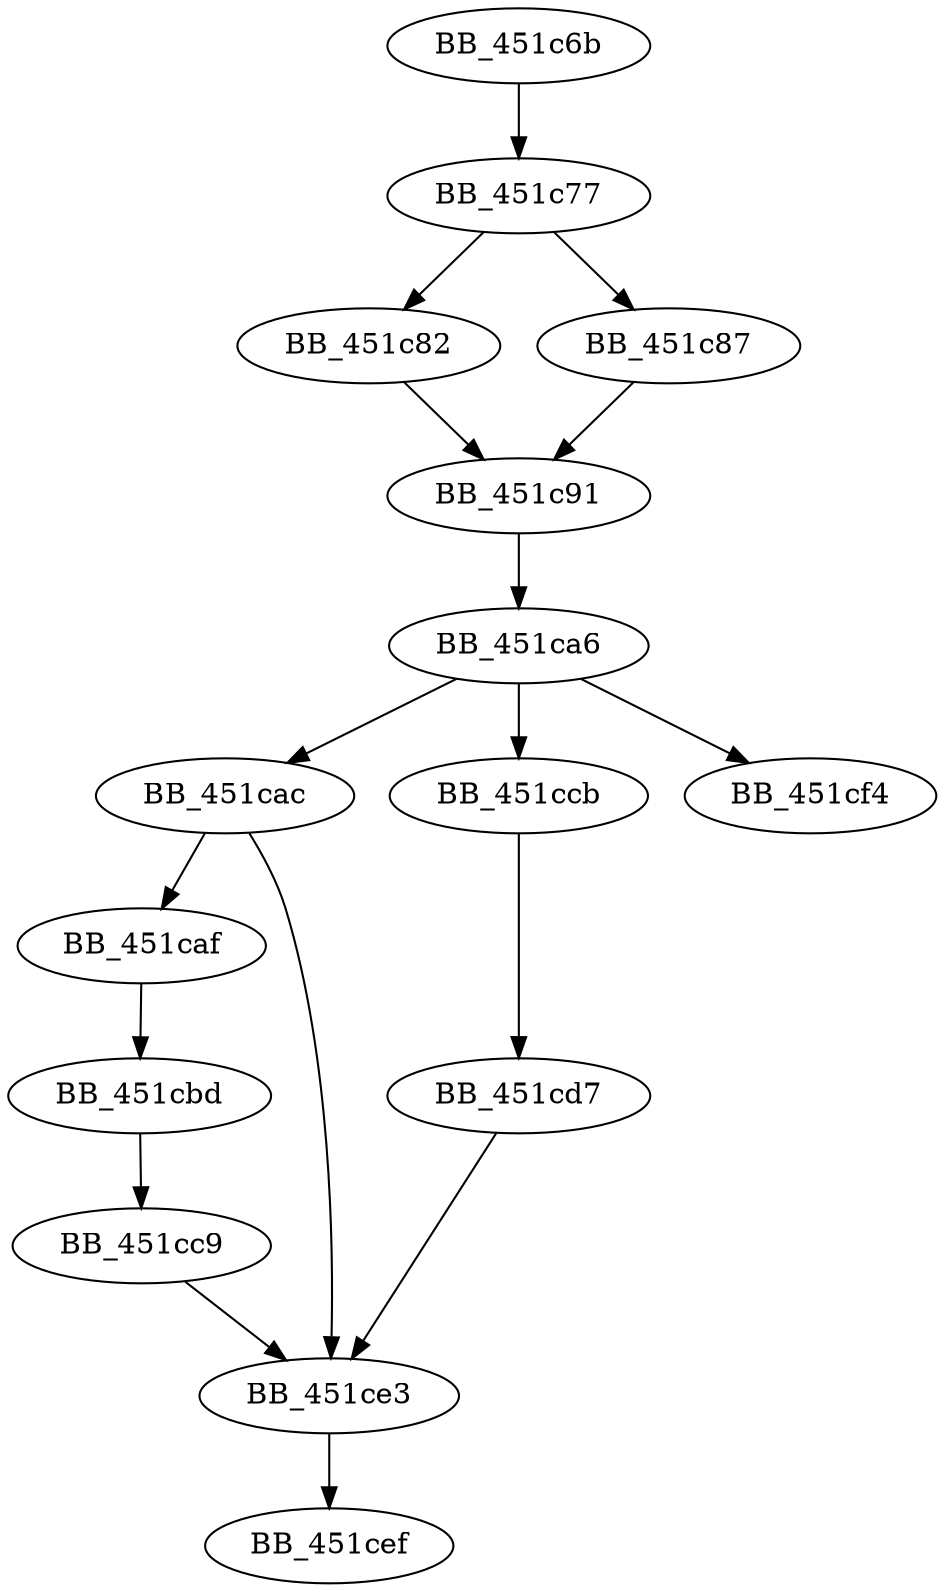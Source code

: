 DiGraph sub_451C6B{
BB_451c6b->BB_451c77
BB_451c77->BB_451c82
BB_451c77->BB_451c87
BB_451c82->BB_451c91
BB_451c87->BB_451c91
BB_451c91->BB_451ca6
BB_451ca6->BB_451cac
BB_451ca6->BB_451ccb
BB_451ca6->BB_451cf4
BB_451cac->BB_451caf
BB_451cac->BB_451ce3
BB_451caf->BB_451cbd
BB_451cbd->BB_451cc9
BB_451cc9->BB_451ce3
BB_451ccb->BB_451cd7
BB_451cd7->BB_451ce3
BB_451ce3->BB_451cef
}
